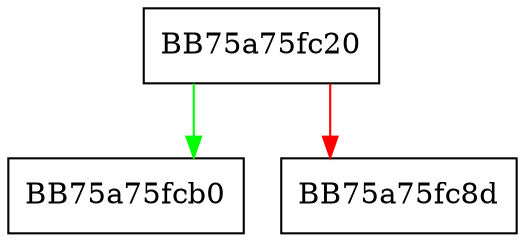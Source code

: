 digraph MetaVaultRecordBmFileStartupActions {
  node [shape="box"];
  graph [splines=ortho];
  BB75a75fc20 -> BB75a75fcb0 [color="green"];
  BB75a75fc20 -> BB75a75fc8d [color="red"];
}